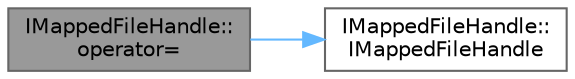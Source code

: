 digraph "IMappedFileHandle::operator="
{
 // INTERACTIVE_SVG=YES
 // LATEX_PDF_SIZE
  bgcolor="transparent";
  edge [fontname=Helvetica,fontsize=10,labelfontname=Helvetica,labelfontsize=10];
  node [fontname=Helvetica,fontsize=10,shape=box,height=0.2,width=0.4];
  rankdir="LR";
  Node1 [id="Node000001",label="IMappedFileHandle::\loperator=",height=0.2,width=0.4,color="gray40", fillcolor="grey60", style="filled", fontcolor="black",tooltip=" "];
  Node1 -> Node2 [id="edge1_Node000001_Node000002",color="steelblue1",style="solid",tooltip=" "];
  Node2 [id="Node000002",label="IMappedFileHandle::\lIMappedFileHandle",height=0.2,width=0.4,color="grey40", fillcolor="white", style="filled",URL="$d9/d10/classIMappedFileHandle.html#aa3675a2b44f7815bf8d6dc2ecaeee1fd",tooltip=" "];
}
